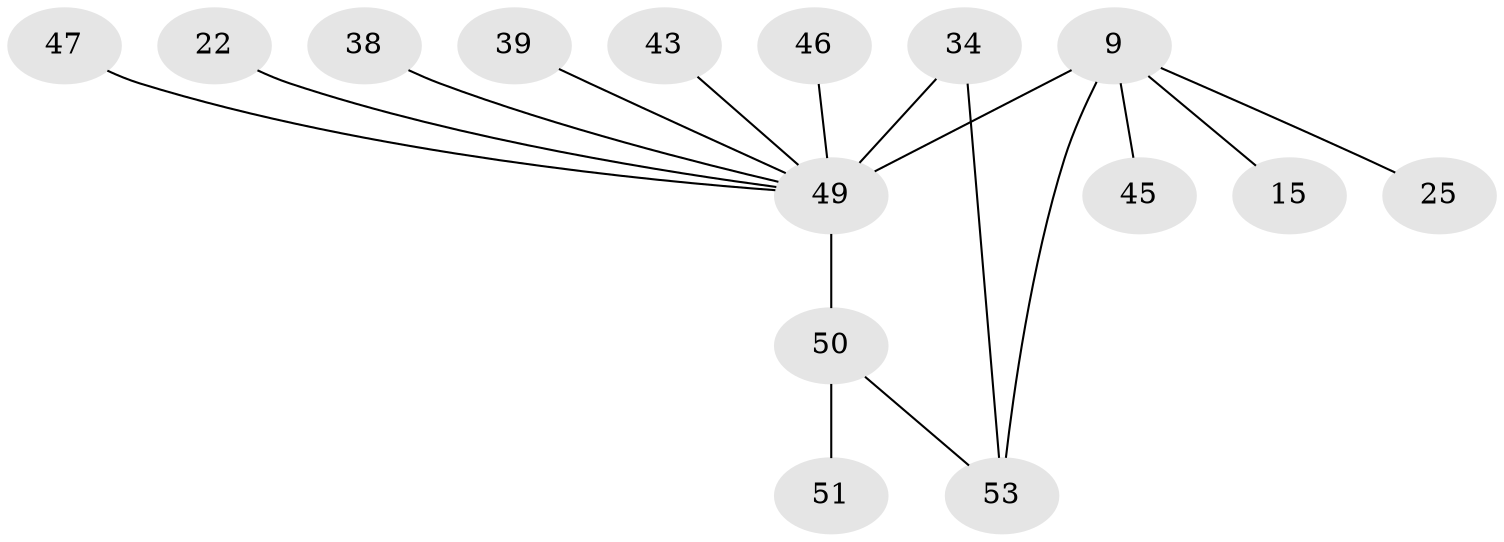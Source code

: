 // original degree distribution, {3: 0.1509433962264151, 8: 0.018867924528301886, 6: 0.03773584905660377, 7: 0.03773584905660377, 5: 0.05660377358490566, 2: 0.16981132075471697, 1: 0.5094339622641509, 4: 0.018867924528301886}
// Generated by graph-tools (version 1.1) at 2025/57/03/04/25 21:57:20]
// undirected, 15 vertices, 16 edges
graph export_dot {
graph [start="1"]
  node [color=gray90,style=filled];
  9 [super="+2"];
  15;
  22;
  25;
  34 [super="+27+7+23"];
  38;
  39;
  43;
  45 [super="+16"];
  46 [super="+44"];
  47 [super="+42"];
  49 [super="+33+10+17+18+20+21"];
  50 [super="+3"];
  51 [super="+41"];
  53 [super="+52"];
  9 -- 25;
  9 -- 15;
  9 -- 45;
  9 -- 49 [weight=4];
  9 -- 53 [weight=2];
  22 -- 49;
  34 -- 49 [weight=2];
  34 -- 53;
  38 -- 49;
  39 -- 49;
  43 -- 49;
  46 -- 49;
  47 -- 49;
  49 -- 50 [weight=3];
  50 -- 51;
  50 -- 53;
}

